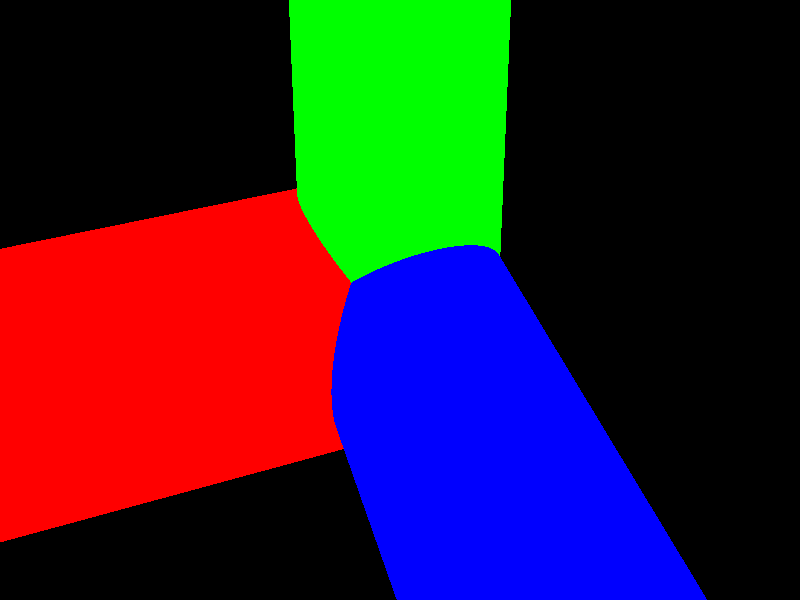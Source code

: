 
global_settings
{
    ambient_light rgb 2.3*<1, 1, 1>
    max_trace_level 10
}

camera
{
    angle 40
    location 3*<1,2,3>
    look_at <0,0,0>

    up y
    right 16/9*x
}

light_source
{
    <-10,3,15>
    color rgb <1,1,1>
}

#macro my_arrow(V)
cylinder
{
    <0,0,0>, V, 0.1
    pigment {color rgb V}
}
#end

union
{
    my_arrow(x)
    my_arrow(y)
    my_arrow(z)

    scale 10
}
